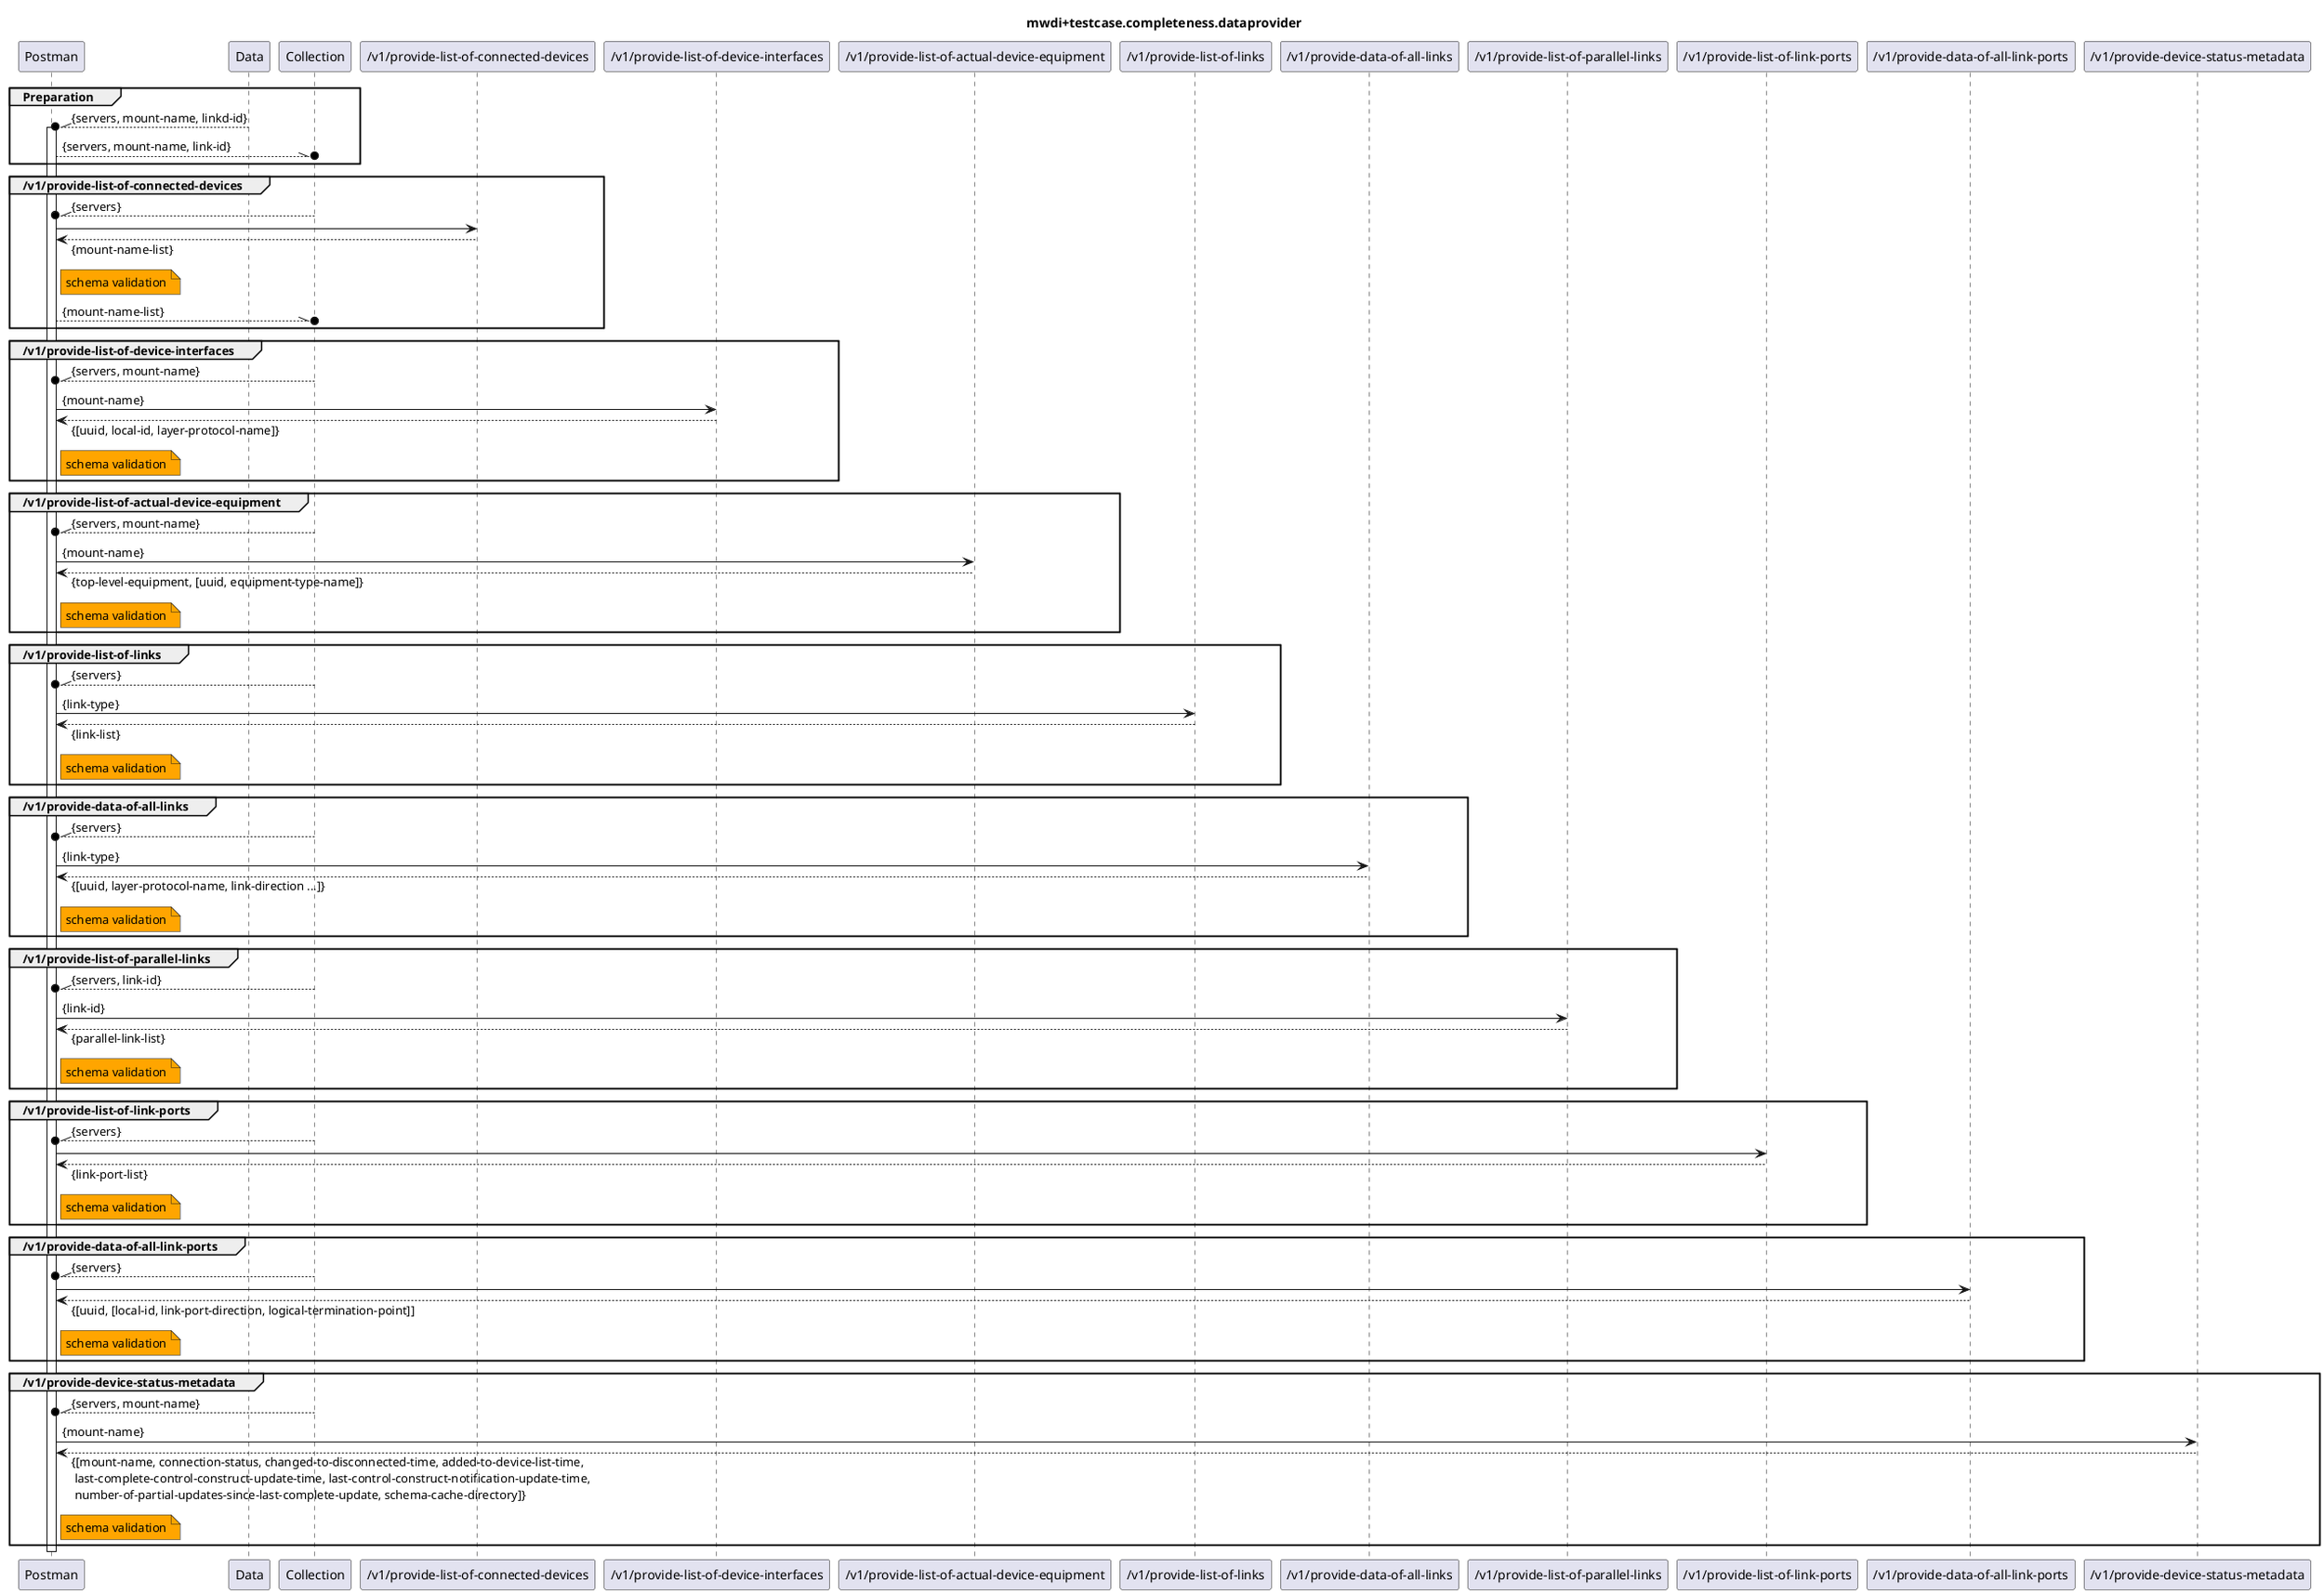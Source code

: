 @startuml mwdi+diagram.completeness.dataprovider
skinparam responseMessageBelowArrow true

title
mwdi+testcase.completeness.dataprovider
end title

participant "Postman" as Postman
participant "Data" as Data
participant "Collection" as Collection

participant "/v1/provide-list-of-connected-devices" as PLOCD
participant "/v1/provide-list-of-device-interfaces" as PLODI
participant "/v1/provide-list-of-actual-device-equipment" as PLOADE
participant "/v1/provide-list-of-links" as PLOL
participant "/v1/provide-data-of-all-links" as PDOAL
participant "/v1/provide-list-of-parallel-links" as PLOPL
participant "/v1/provide-list-of-link-ports" as PLOLP
participant "/v1/provide-data-of-all-link-ports" as PDOALP
participant "/v1/provide-device-status-metadata" as PDSM


group Preparation
  Data --\\o Postman : {servers, mount-name, linkd-id}
  activate Postman
  Postman --\\o Collection : {servers, mount-name, link-id}
end

group /v1/provide-list-of-connected-devices
  Collection --\\o Postman : {servers}
  Postman -> PLOCD
  Postman <-- PLOCD : {mount-name-list}
  note right Postman #Orange
    schema validation
  end note
  Postman --\\o Collection : {mount-name-list}
end

group /v1/provide-list-of-device-interfaces
  Collection --\\o Postman : {servers, mount-name}
  Postman -> PLODI : {mount-name}
  Postman <-- PLODI : {[uuid, local-id, layer-protocol-name]}
  note right Postman #Orange
    schema validation
  end note
end

group /v1/provide-list-of-actual-device-equipment
  Collection --\\o Postman : {servers, mount-name}
  Postman -> PLOADE : {mount-name}
  Postman <-- PLOADE : {top-level-equipment, [uuid, equipment-type-name]}
  note right Postman #Orange
    schema validation
  end note
end

group /v1/provide-list-of-links
  Collection --\\o Postman : {servers}
  Postman -> PLOL : {link-type}
  Postman <-- PLOL : {link-list}
  note right Postman #Orange
    schema validation
  end note
end

group /v1/provide-data-of-all-links
  Collection --\\o Postman : {servers}
  Postman -> PDOAL : {link-type}
  Postman <-- PDOAL : {[uuid, layer-protocol-name, link-direction ...]}
  note right Postman #Orange
    schema validation
  end note
end

group /v1/provide-list-of-parallel-links
  Collection --\\o Postman : {servers, link-id}
  Postman -> PLOPL : {link-id}
  Postman <-- PLOPL : {parallel-link-list}
  note right Postman #Orange
    schema validation
  end note
end

group /v1/provide-list-of-link-ports
  Collection --\\o Postman : {servers}
  Postman -> PLOLP
  Postman <-- PLOLP : {link-port-list}
  note right Postman #Orange
    schema validation
  end note
end

group /v1/provide-data-of-all-link-ports
  Collection --\\o Postman : {servers}
  Postman -> PDOALP
  Postman <-- PDOALP : {[uuid, [local-id, link-port-direction, logical-termination-point]]
  note right Postman #Orange
    schema validation
  end note
end

group /v1/provide-device-status-metadata
  Collection --\\o Postman : {servers, mount-name}
  Postman -> PDSM : {mount-name}
  Postman <-- PDSM : {[mount-name, connection-status, changed-to-disconnected-time, added-to-device-list-time,\n last-complete-control-construct-update-time, last-control-construct-notification-update-time,\n number-of-partial-updates-since-last-complete-update, schema-cache-directory]}
  note right Postman #Orange
    schema validation
  end note
end

deactivate Postman

@enduml
